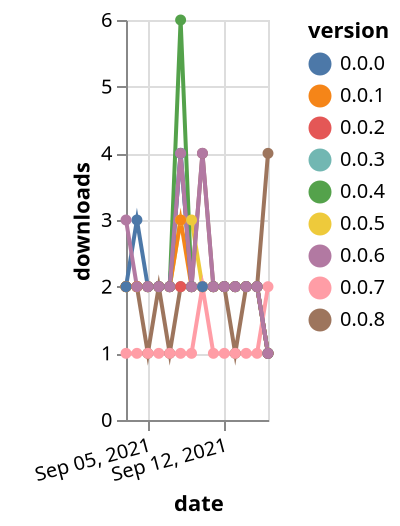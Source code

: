 {"$schema": "https://vega.github.io/schema/vega-lite/v5.json", "description": "A simple bar chart with embedded data.", "data": {"values": [{"date": "2021-09-03", "total": 2363, "delta": 2, "version": "0.0.3"}, {"date": "2021-09-04", "total": 2365, "delta": 2, "version": "0.0.3"}, {"date": "2021-09-05", "total": 2367, "delta": 2, "version": "0.0.3"}, {"date": "2021-09-06", "total": 2369, "delta": 2, "version": "0.0.3"}, {"date": "2021-09-07", "total": 2371, "delta": 2, "version": "0.0.3"}, {"date": "2021-09-08", "total": 2375, "delta": 4, "version": "0.0.3"}, {"date": "2021-09-09", "total": 2377, "delta": 2, "version": "0.0.3"}, {"date": "2021-09-10", "total": 2379, "delta": 2, "version": "0.0.3"}, {"date": "2021-09-11", "total": 2381, "delta": 2, "version": "0.0.3"}, {"date": "2021-09-12", "total": 2383, "delta": 2, "version": "0.0.3"}, {"date": "2021-09-13", "total": 2385, "delta": 2, "version": "0.0.3"}, {"date": "2021-09-14", "total": 2387, "delta": 2, "version": "0.0.3"}, {"date": "2021-09-15", "total": 2389, "delta": 2, "version": "0.0.3"}, {"date": "2021-09-16", "total": 2390, "delta": 1, "version": "0.0.3"}, {"date": "2021-09-03", "total": 2391, "delta": 2, "version": "0.0.5"}, {"date": "2021-09-04", "total": 2393, "delta": 2, "version": "0.0.5"}, {"date": "2021-09-05", "total": 2395, "delta": 2, "version": "0.0.5"}, {"date": "2021-09-06", "total": 2397, "delta": 2, "version": "0.0.5"}, {"date": "2021-09-07", "total": 2399, "delta": 2, "version": "0.0.5"}, {"date": "2021-09-08", "total": 2402, "delta": 3, "version": "0.0.5"}, {"date": "2021-09-09", "total": 2405, "delta": 3, "version": "0.0.5"}, {"date": "2021-09-10", "total": 2407, "delta": 2, "version": "0.0.5"}, {"date": "2021-09-11", "total": 2409, "delta": 2, "version": "0.0.5"}, {"date": "2021-09-12", "total": 2411, "delta": 2, "version": "0.0.5"}, {"date": "2021-09-13", "total": 2413, "delta": 2, "version": "0.0.5"}, {"date": "2021-09-14", "total": 2415, "delta": 2, "version": "0.0.5"}, {"date": "2021-09-15", "total": 2417, "delta": 2, "version": "0.0.5"}, {"date": "2021-09-16", "total": 2418, "delta": 1, "version": "0.0.5"}, {"date": "2021-09-03", "total": 866, "delta": 2, "version": "0.0.8"}, {"date": "2021-09-04", "total": 868, "delta": 2, "version": "0.0.8"}, {"date": "2021-09-05", "total": 869, "delta": 1, "version": "0.0.8"}, {"date": "2021-09-06", "total": 871, "delta": 2, "version": "0.0.8"}, {"date": "2021-09-07", "total": 872, "delta": 1, "version": "0.0.8"}, {"date": "2021-09-08", "total": 874, "delta": 2, "version": "0.0.8"}, {"date": "2021-09-09", "total": 876, "delta": 2, "version": "0.0.8"}, {"date": "2021-09-10", "total": 880, "delta": 4, "version": "0.0.8"}, {"date": "2021-09-11", "total": 882, "delta": 2, "version": "0.0.8"}, {"date": "2021-09-12", "total": 884, "delta": 2, "version": "0.0.8"}, {"date": "2021-09-13", "total": 885, "delta": 1, "version": "0.0.8"}, {"date": "2021-09-14", "total": 887, "delta": 2, "version": "0.0.8"}, {"date": "2021-09-15", "total": 889, "delta": 2, "version": "0.0.8"}, {"date": "2021-09-16", "total": 893, "delta": 4, "version": "0.0.8"}, {"date": "2021-09-03", "total": 2805, "delta": 2, "version": "0.0.4"}, {"date": "2021-09-04", "total": 2807, "delta": 2, "version": "0.0.4"}, {"date": "2021-09-05", "total": 2809, "delta": 2, "version": "0.0.4"}, {"date": "2021-09-06", "total": 2811, "delta": 2, "version": "0.0.4"}, {"date": "2021-09-07", "total": 2813, "delta": 2, "version": "0.0.4"}, {"date": "2021-09-08", "total": 2819, "delta": 6, "version": "0.0.4"}, {"date": "2021-09-09", "total": 2821, "delta": 2, "version": "0.0.4"}, {"date": "2021-09-10", "total": 2823, "delta": 2, "version": "0.0.4"}, {"date": "2021-09-11", "total": 2825, "delta": 2, "version": "0.0.4"}, {"date": "2021-09-12", "total": 2827, "delta": 2, "version": "0.0.4"}, {"date": "2021-09-13", "total": 2829, "delta": 2, "version": "0.0.4"}, {"date": "2021-09-14", "total": 2831, "delta": 2, "version": "0.0.4"}, {"date": "2021-09-15", "total": 2833, "delta": 2, "version": "0.0.4"}, {"date": "2021-09-16", "total": 2834, "delta": 1, "version": "0.0.4"}, {"date": "2021-09-03", "total": 2694, "delta": 2, "version": "0.0.2"}, {"date": "2021-09-04", "total": 2696, "delta": 2, "version": "0.0.2"}, {"date": "2021-09-05", "total": 2698, "delta": 2, "version": "0.0.2"}, {"date": "2021-09-06", "total": 2700, "delta": 2, "version": "0.0.2"}, {"date": "2021-09-07", "total": 2702, "delta": 2, "version": "0.0.2"}, {"date": "2021-09-08", "total": 2704, "delta": 2, "version": "0.0.2"}, {"date": "2021-09-09", "total": 2706, "delta": 2, "version": "0.0.2"}, {"date": "2021-09-10", "total": 2708, "delta": 2, "version": "0.0.2"}, {"date": "2021-09-11", "total": 2710, "delta": 2, "version": "0.0.2"}, {"date": "2021-09-12", "total": 2712, "delta": 2, "version": "0.0.2"}, {"date": "2021-09-13", "total": 2714, "delta": 2, "version": "0.0.2"}, {"date": "2021-09-14", "total": 2716, "delta": 2, "version": "0.0.2"}, {"date": "2021-09-15", "total": 2718, "delta": 2, "version": "0.0.2"}, {"date": "2021-09-16", "total": 2719, "delta": 1, "version": "0.0.2"}, {"date": "2021-09-03", "total": 2294, "delta": 2, "version": "0.0.1"}, {"date": "2021-09-04", "total": 2296, "delta": 2, "version": "0.0.1"}, {"date": "2021-09-05", "total": 2298, "delta": 2, "version": "0.0.1"}, {"date": "2021-09-06", "total": 2300, "delta": 2, "version": "0.0.1"}, {"date": "2021-09-07", "total": 2302, "delta": 2, "version": "0.0.1"}, {"date": "2021-09-08", "total": 2305, "delta": 3, "version": "0.0.1"}, {"date": "2021-09-09", "total": 2307, "delta": 2, "version": "0.0.1"}, {"date": "2021-09-10", "total": 2309, "delta": 2, "version": "0.0.1"}, {"date": "2021-09-11", "total": 2311, "delta": 2, "version": "0.0.1"}, {"date": "2021-09-12", "total": 2313, "delta": 2, "version": "0.0.1"}, {"date": "2021-09-13", "total": 2315, "delta": 2, "version": "0.0.1"}, {"date": "2021-09-14", "total": 2317, "delta": 2, "version": "0.0.1"}, {"date": "2021-09-15", "total": 2319, "delta": 2, "version": "0.0.1"}, {"date": "2021-09-16", "total": 2320, "delta": 1, "version": "0.0.1"}, {"date": "2021-09-03", "total": 219, "delta": 1, "version": "0.0.7"}, {"date": "2021-09-04", "total": 220, "delta": 1, "version": "0.0.7"}, {"date": "2021-09-05", "total": 221, "delta": 1, "version": "0.0.7"}, {"date": "2021-09-06", "total": 222, "delta": 1, "version": "0.0.7"}, {"date": "2021-09-07", "total": 223, "delta": 1, "version": "0.0.7"}, {"date": "2021-09-08", "total": 224, "delta": 1, "version": "0.0.7"}, {"date": "2021-09-09", "total": 225, "delta": 1, "version": "0.0.7"}, {"date": "2021-09-10", "total": 227, "delta": 2, "version": "0.0.7"}, {"date": "2021-09-11", "total": 228, "delta": 1, "version": "0.0.7"}, {"date": "2021-09-12", "total": 229, "delta": 1, "version": "0.0.7"}, {"date": "2021-09-13", "total": 230, "delta": 1, "version": "0.0.7"}, {"date": "2021-09-14", "total": 231, "delta": 1, "version": "0.0.7"}, {"date": "2021-09-15", "total": 232, "delta": 1, "version": "0.0.7"}, {"date": "2021-09-16", "total": 234, "delta": 2, "version": "0.0.7"}, {"date": "2021-09-03", "total": 2924, "delta": 2, "version": "0.0.0"}, {"date": "2021-09-04", "total": 2927, "delta": 3, "version": "0.0.0"}, {"date": "2021-09-05", "total": 2929, "delta": 2, "version": "0.0.0"}, {"date": "2021-09-06", "total": 2931, "delta": 2, "version": "0.0.0"}, {"date": "2021-09-07", "total": 2933, "delta": 2, "version": "0.0.0"}, {"date": "2021-09-08", "total": 2937, "delta": 4, "version": "0.0.0"}, {"date": "2021-09-09", "total": 2939, "delta": 2, "version": "0.0.0"}, {"date": "2021-09-10", "total": 2941, "delta": 2, "version": "0.0.0"}, {"date": "2021-09-11", "total": 2943, "delta": 2, "version": "0.0.0"}, {"date": "2021-09-12", "total": 2945, "delta": 2, "version": "0.0.0"}, {"date": "2021-09-13", "total": 2947, "delta": 2, "version": "0.0.0"}, {"date": "2021-09-14", "total": 2949, "delta": 2, "version": "0.0.0"}, {"date": "2021-09-15", "total": 2951, "delta": 2, "version": "0.0.0"}, {"date": "2021-09-16", "total": 2952, "delta": 1, "version": "0.0.0"}, {"date": "2021-09-03", "total": 2492, "delta": 3, "version": "0.0.6"}, {"date": "2021-09-04", "total": 2494, "delta": 2, "version": "0.0.6"}, {"date": "2021-09-05", "total": 2496, "delta": 2, "version": "0.0.6"}, {"date": "2021-09-06", "total": 2498, "delta": 2, "version": "0.0.6"}, {"date": "2021-09-07", "total": 2500, "delta": 2, "version": "0.0.6"}, {"date": "2021-09-08", "total": 2504, "delta": 4, "version": "0.0.6"}, {"date": "2021-09-09", "total": 2506, "delta": 2, "version": "0.0.6"}, {"date": "2021-09-10", "total": 2510, "delta": 4, "version": "0.0.6"}, {"date": "2021-09-11", "total": 2512, "delta": 2, "version": "0.0.6"}, {"date": "2021-09-12", "total": 2514, "delta": 2, "version": "0.0.6"}, {"date": "2021-09-13", "total": 2516, "delta": 2, "version": "0.0.6"}, {"date": "2021-09-14", "total": 2518, "delta": 2, "version": "0.0.6"}, {"date": "2021-09-15", "total": 2520, "delta": 2, "version": "0.0.6"}, {"date": "2021-09-16", "total": 2521, "delta": 1, "version": "0.0.6"}]}, "width": "container", "mark": {"type": "line", "point": {"filled": true}}, "encoding": {"x": {"field": "date", "type": "temporal", "timeUnit": "yearmonthdate", "title": "date", "axis": {"labelAngle": -15}}, "y": {"field": "delta", "type": "quantitative", "title": "downloads"}, "color": {"field": "version", "type": "nominal"}, "tooltip": {"field": "delta"}}}